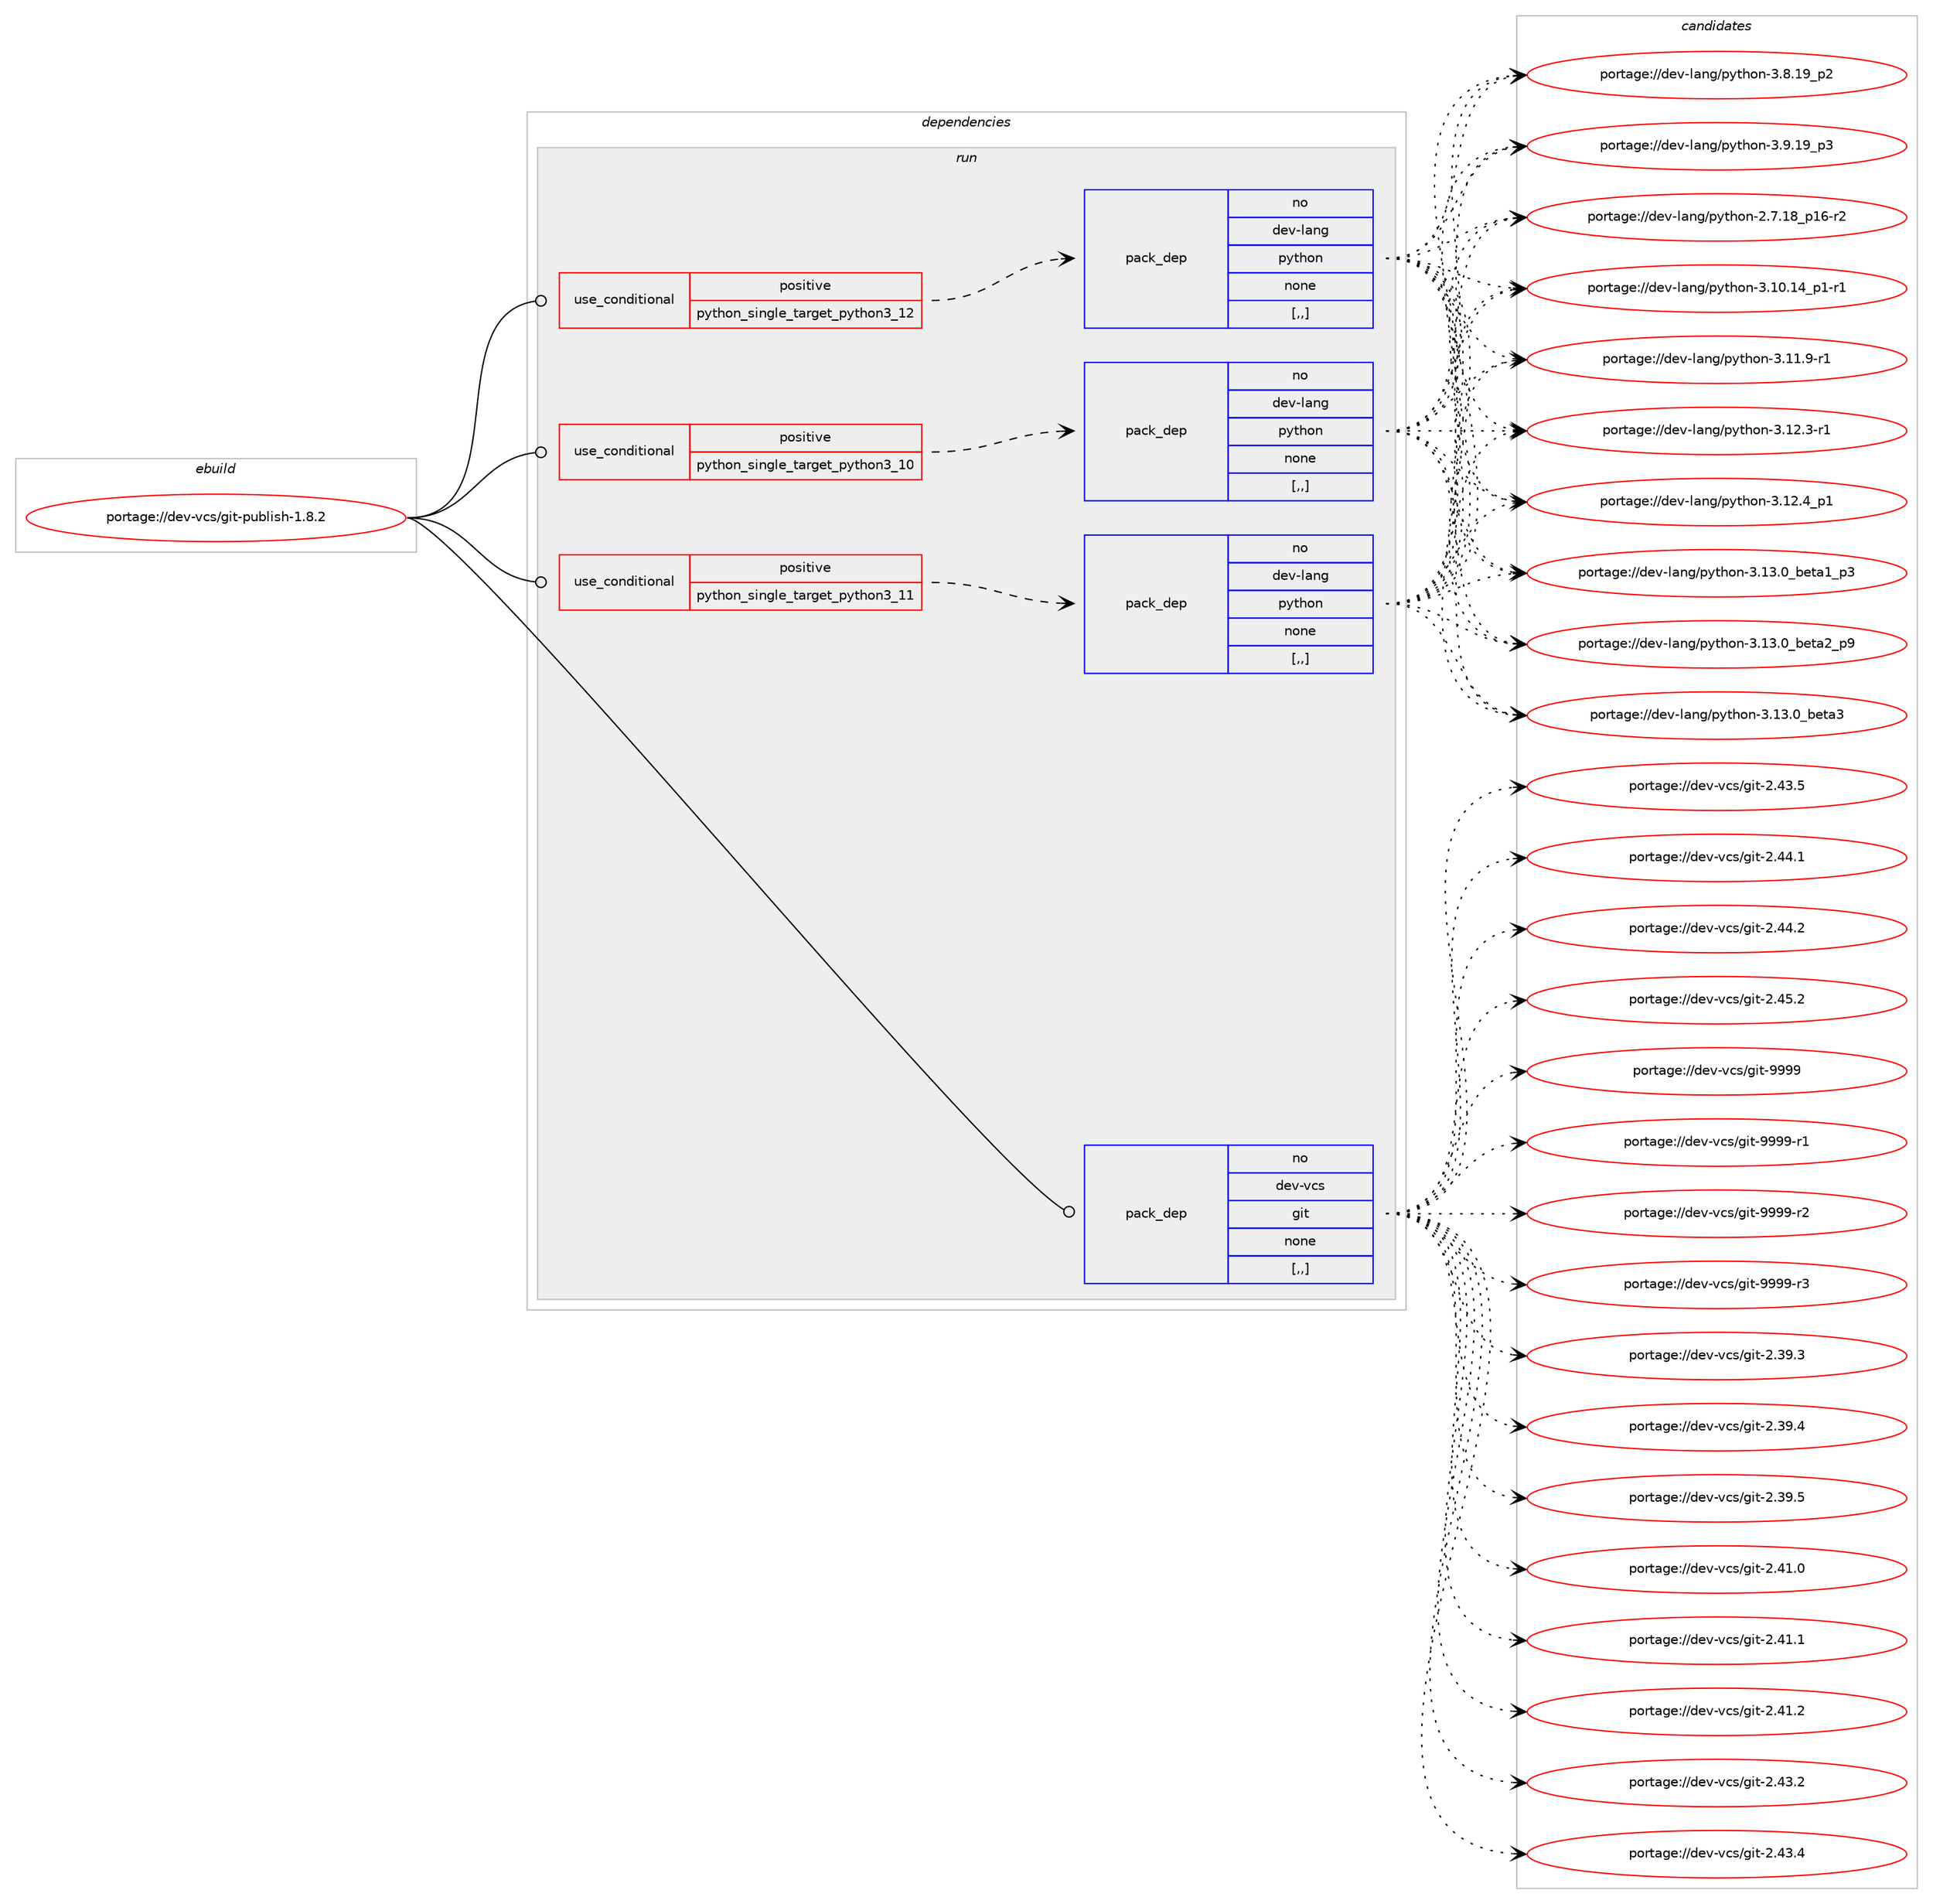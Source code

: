 digraph prolog {

# *************
# Graph options
# *************

newrank=true;
concentrate=true;
compound=true;
graph [rankdir=LR,fontname=Helvetica,fontsize=10,ranksep=1.5];#, ranksep=2.5, nodesep=0.2];
edge  [arrowhead=vee];
node  [fontname=Helvetica,fontsize=10];

# **********
# The ebuild
# **********

subgraph cluster_leftcol {
color=gray;
rank=same;
label=<<i>ebuild</i>>;
id [label="portage://dev-vcs/git-publish-1.8.2", color=red, width=4, href="../dev-vcs/git-publish-1.8.2.svg"];
}

# ****************
# The dependencies
# ****************

subgraph cluster_midcol {
color=gray;
label=<<i>dependencies</i>>;
subgraph cluster_compile {
fillcolor="#eeeeee";
style=filled;
label=<<i>compile</i>>;
}
subgraph cluster_compileandrun {
fillcolor="#eeeeee";
style=filled;
label=<<i>compile and run</i>>;
}
subgraph cluster_run {
fillcolor="#eeeeee";
style=filled;
label=<<i>run</i>>;
subgraph cond61089 {
dependency217969 [label=<<TABLE BORDER="0" CELLBORDER="1" CELLSPACING="0" CELLPADDING="4"><TR><TD ROWSPAN="3" CELLPADDING="10">use_conditional</TD></TR><TR><TD>positive</TD></TR><TR><TD>python_single_target_python3_10</TD></TR></TABLE>>, shape=none, color=red];
subgraph pack155437 {
dependency217970 [label=<<TABLE BORDER="0" CELLBORDER="1" CELLSPACING="0" CELLPADDING="4" WIDTH="220"><TR><TD ROWSPAN="6" CELLPADDING="30">pack_dep</TD></TR><TR><TD WIDTH="110">no</TD></TR><TR><TD>dev-lang</TD></TR><TR><TD>python</TD></TR><TR><TD>none</TD></TR><TR><TD>[,,]</TD></TR></TABLE>>, shape=none, color=blue];
}
dependency217969:e -> dependency217970:w [weight=20,style="dashed",arrowhead="vee"];
}
id:e -> dependency217969:w [weight=20,style="solid",arrowhead="odot"];
subgraph cond61090 {
dependency217971 [label=<<TABLE BORDER="0" CELLBORDER="1" CELLSPACING="0" CELLPADDING="4"><TR><TD ROWSPAN="3" CELLPADDING="10">use_conditional</TD></TR><TR><TD>positive</TD></TR><TR><TD>python_single_target_python3_11</TD></TR></TABLE>>, shape=none, color=red];
subgraph pack155438 {
dependency217972 [label=<<TABLE BORDER="0" CELLBORDER="1" CELLSPACING="0" CELLPADDING="4" WIDTH="220"><TR><TD ROWSPAN="6" CELLPADDING="30">pack_dep</TD></TR><TR><TD WIDTH="110">no</TD></TR><TR><TD>dev-lang</TD></TR><TR><TD>python</TD></TR><TR><TD>none</TD></TR><TR><TD>[,,]</TD></TR></TABLE>>, shape=none, color=blue];
}
dependency217971:e -> dependency217972:w [weight=20,style="dashed",arrowhead="vee"];
}
id:e -> dependency217971:w [weight=20,style="solid",arrowhead="odot"];
subgraph cond61091 {
dependency217973 [label=<<TABLE BORDER="0" CELLBORDER="1" CELLSPACING="0" CELLPADDING="4"><TR><TD ROWSPAN="3" CELLPADDING="10">use_conditional</TD></TR><TR><TD>positive</TD></TR><TR><TD>python_single_target_python3_12</TD></TR></TABLE>>, shape=none, color=red];
subgraph pack155439 {
dependency217974 [label=<<TABLE BORDER="0" CELLBORDER="1" CELLSPACING="0" CELLPADDING="4" WIDTH="220"><TR><TD ROWSPAN="6" CELLPADDING="30">pack_dep</TD></TR><TR><TD WIDTH="110">no</TD></TR><TR><TD>dev-lang</TD></TR><TR><TD>python</TD></TR><TR><TD>none</TD></TR><TR><TD>[,,]</TD></TR></TABLE>>, shape=none, color=blue];
}
dependency217973:e -> dependency217974:w [weight=20,style="dashed",arrowhead="vee"];
}
id:e -> dependency217973:w [weight=20,style="solid",arrowhead="odot"];
subgraph pack155440 {
dependency217975 [label=<<TABLE BORDER="0" CELLBORDER="1" CELLSPACING="0" CELLPADDING="4" WIDTH="220"><TR><TD ROWSPAN="6" CELLPADDING="30">pack_dep</TD></TR><TR><TD WIDTH="110">no</TD></TR><TR><TD>dev-vcs</TD></TR><TR><TD>git</TD></TR><TR><TD>none</TD></TR><TR><TD>[,,]</TD></TR></TABLE>>, shape=none, color=blue];
}
id:e -> dependency217975:w [weight=20,style="solid",arrowhead="odot"];
}
}

# **************
# The candidates
# **************

subgraph cluster_choices {
rank=same;
color=gray;
label=<<i>candidates</i>>;

subgraph choice155437 {
color=black;
nodesep=1;
choice100101118451089711010347112121116104111110455046554649569511249544511450 [label="portage://dev-lang/python-2.7.18_p16-r2", color=red, width=4,href="../dev-lang/python-2.7.18_p16-r2.svg"];
choice100101118451089711010347112121116104111110455146494846495295112494511449 [label="portage://dev-lang/python-3.10.14_p1-r1", color=red, width=4,href="../dev-lang/python-3.10.14_p1-r1.svg"];
choice100101118451089711010347112121116104111110455146494946574511449 [label="portage://dev-lang/python-3.11.9-r1", color=red, width=4,href="../dev-lang/python-3.11.9-r1.svg"];
choice100101118451089711010347112121116104111110455146495046514511449 [label="portage://dev-lang/python-3.12.3-r1", color=red, width=4,href="../dev-lang/python-3.12.3-r1.svg"];
choice100101118451089711010347112121116104111110455146495046529511249 [label="portage://dev-lang/python-3.12.4_p1", color=red, width=4,href="../dev-lang/python-3.12.4_p1.svg"];
choice10010111845108971101034711212111610411111045514649514648959810111697499511251 [label="portage://dev-lang/python-3.13.0_beta1_p3", color=red, width=4,href="../dev-lang/python-3.13.0_beta1_p3.svg"];
choice10010111845108971101034711212111610411111045514649514648959810111697509511257 [label="portage://dev-lang/python-3.13.0_beta2_p9", color=red, width=4,href="../dev-lang/python-3.13.0_beta2_p9.svg"];
choice1001011184510897110103471121211161041111104551464951464895981011169751 [label="portage://dev-lang/python-3.13.0_beta3", color=red, width=4,href="../dev-lang/python-3.13.0_beta3.svg"];
choice100101118451089711010347112121116104111110455146564649579511250 [label="portage://dev-lang/python-3.8.19_p2", color=red, width=4,href="../dev-lang/python-3.8.19_p2.svg"];
choice100101118451089711010347112121116104111110455146574649579511251 [label="portage://dev-lang/python-3.9.19_p3", color=red, width=4,href="../dev-lang/python-3.9.19_p3.svg"];
dependency217970:e -> choice100101118451089711010347112121116104111110455046554649569511249544511450:w [style=dotted,weight="100"];
dependency217970:e -> choice100101118451089711010347112121116104111110455146494846495295112494511449:w [style=dotted,weight="100"];
dependency217970:e -> choice100101118451089711010347112121116104111110455146494946574511449:w [style=dotted,weight="100"];
dependency217970:e -> choice100101118451089711010347112121116104111110455146495046514511449:w [style=dotted,weight="100"];
dependency217970:e -> choice100101118451089711010347112121116104111110455146495046529511249:w [style=dotted,weight="100"];
dependency217970:e -> choice10010111845108971101034711212111610411111045514649514648959810111697499511251:w [style=dotted,weight="100"];
dependency217970:e -> choice10010111845108971101034711212111610411111045514649514648959810111697509511257:w [style=dotted,weight="100"];
dependency217970:e -> choice1001011184510897110103471121211161041111104551464951464895981011169751:w [style=dotted,weight="100"];
dependency217970:e -> choice100101118451089711010347112121116104111110455146564649579511250:w [style=dotted,weight="100"];
dependency217970:e -> choice100101118451089711010347112121116104111110455146574649579511251:w [style=dotted,weight="100"];
}
subgraph choice155438 {
color=black;
nodesep=1;
choice100101118451089711010347112121116104111110455046554649569511249544511450 [label="portage://dev-lang/python-2.7.18_p16-r2", color=red, width=4,href="../dev-lang/python-2.7.18_p16-r2.svg"];
choice100101118451089711010347112121116104111110455146494846495295112494511449 [label="portage://dev-lang/python-3.10.14_p1-r1", color=red, width=4,href="../dev-lang/python-3.10.14_p1-r1.svg"];
choice100101118451089711010347112121116104111110455146494946574511449 [label="portage://dev-lang/python-3.11.9-r1", color=red, width=4,href="../dev-lang/python-3.11.9-r1.svg"];
choice100101118451089711010347112121116104111110455146495046514511449 [label="portage://dev-lang/python-3.12.3-r1", color=red, width=4,href="../dev-lang/python-3.12.3-r1.svg"];
choice100101118451089711010347112121116104111110455146495046529511249 [label="portage://dev-lang/python-3.12.4_p1", color=red, width=4,href="../dev-lang/python-3.12.4_p1.svg"];
choice10010111845108971101034711212111610411111045514649514648959810111697499511251 [label="portage://dev-lang/python-3.13.0_beta1_p3", color=red, width=4,href="../dev-lang/python-3.13.0_beta1_p3.svg"];
choice10010111845108971101034711212111610411111045514649514648959810111697509511257 [label="portage://dev-lang/python-3.13.0_beta2_p9", color=red, width=4,href="../dev-lang/python-3.13.0_beta2_p9.svg"];
choice1001011184510897110103471121211161041111104551464951464895981011169751 [label="portage://dev-lang/python-3.13.0_beta3", color=red, width=4,href="../dev-lang/python-3.13.0_beta3.svg"];
choice100101118451089711010347112121116104111110455146564649579511250 [label="portage://dev-lang/python-3.8.19_p2", color=red, width=4,href="../dev-lang/python-3.8.19_p2.svg"];
choice100101118451089711010347112121116104111110455146574649579511251 [label="portage://dev-lang/python-3.9.19_p3", color=red, width=4,href="../dev-lang/python-3.9.19_p3.svg"];
dependency217972:e -> choice100101118451089711010347112121116104111110455046554649569511249544511450:w [style=dotted,weight="100"];
dependency217972:e -> choice100101118451089711010347112121116104111110455146494846495295112494511449:w [style=dotted,weight="100"];
dependency217972:e -> choice100101118451089711010347112121116104111110455146494946574511449:w [style=dotted,weight="100"];
dependency217972:e -> choice100101118451089711010347112121116104111110455146495046514511449:w [style=dotted,weight="100"];
dependency217972:e -> choice100101118451089711010347112121116104111110455146495046529511249:w [style=dotted,weight="100"];
dependency217972:e -> choice10010111845108971101034711212111610411111045514649514648959810111697499511251:w [style=dotted,weight="100"];
dependency217972:e -> choice10010111845108971101034711212111610411111045514649514648959810111697509511257:w [style=dotted,weight="100"];
dependency217972:e -> choice1001011184510897110103471121211161041111104551464951464895981011169751:w [style=dotted,weight="100"];
dependency217972:e -> choice100101118451089711010347112121116104111110455146564649579511250:w [style=dotted,weight="100"];
dependency217972:e -> choice100101118451089711010347112121116104111110455146574649579511251:w [style=dotted,weight="100"];
}
subgraph choice155439 {
color=black;
nodesep=1;
choice100101118451089711010347112121116104111110455046554649569511249544511450 [label="portage://dev-lang/python-2.7.18_p16-r2", color=red, width=4,href="../dev-lang/python-2.7.18_p16-r2.svg"];
choice100101118451089711010347112121116104111110455146494846495295112494511449 [label="portage://dev-lang/python-3.10.14_p1-r1", color=red, width=4,href="../dev-lang/python-3.10.14_p1-r1.svg"];
choice100101118451089711010347112121116104111110455146494946574511449 [label="portage://dev-lang/python-3.11.9-r1", color=red, width=4,href="../dev-lang/python-3.11.9-r1.svg"];
choice100101118451089711010347112121116104111110455146495046514511449 [label="portage://dev-lang/python-3.12.3-r1", color=red, width=4,href="../dev-lang/python-3.12.3-r1.svg"];
choice100101118451089711010347112121116104111110455146495046529511249 [label="portage://dev-lang/python-3.12.4_p1", color=red, width=4,href="../dev-lang/python-3.12.4_p1.svg"];
choice10010111845108971101034711212111610411111045514649514648959810111697499511251 [label="portage://dev-lang/python-3.13.0_beta1_p3", color=red, width=4,href="../dev-lang/python-3.13.0_beta1_p3.svg"];
choice10010111845108971101034711212111610411111045514649514648959810111697509511257 [label="portage://dev-lang/python-3.13.0_beta2_p9", color=red, width=4,href="../dev-lang/python-3.13.0_beta2_p9.svg"];
choice1001011184510897110103471121211161041111104551464951464895981011169751 [label="portage://dev-lang/python-3.13.0_beta3", color=red, width=4,href="../dev-lang/python-3.13.0_beta3.svg"];
choice100101118451089711010347112121116104111110455146564649579511250 [label="portage://dev-lang/python-3.8.19_p2", color=red, width=4,href="../dev-lang/python-3.8.19_p2.svg"];
choice100101118451089711010347112121116104111110455146574649579511251 [label="portage://dev-lang/python-3.9.19_p3", color=red, width=4,href="../dev-lang/python-3.9.19_p3.svg"];
dependency217974:e -> choice100101118451089711010347112121116104111110455046554649569511249544511450:w [style=dotted,weight="100"];
dependency217974:e -> choice100101118451089711010347112121116104111110455146494846495295112494511449:w [style=dotted,weight="100"];
dependency217974:e -> choice100101118451089711010347112121116104111110455146494946574511449:w [style=dotted,weight="100"];
dependency217974:e -> choice100101118451089711010347112121116104111110455146495046514511449:w [style=dotted,weight="100"];
dependency217974:e -> choice100101118451089711010347112121116104111110455146495046529511249:w [style=dotted,weight="100"];
dependency217974:e -> choice10010111845108971101034711212111610411111045514649514648959810111697499511251:w [style=dotted,weight="100"];
dependency217974:e -> choice10010111845108971101034711212111610411111045514649514648959810111697509511257:w [style=dotted,weight="100"];
dependency217974:e -> choice1001011184510897110103471121211161041111104551464951464895981011169751:w [style=dotted,weight="100"];
dependency217974:e -> choice100101118451089711010347112121116104111110455146564649579511250:w [style=dotted,weight="100"];
dependency217974:e -> choice100101118451089711010347112121116104111110455146574649579511251:w [style=dotted,weight="100"];
}
subgraph choice155440 {
color=black;
nodesep=1;
choice10010111845118991154710310511645504651574651 [label="portage://dev-vcs/git-2.39.3", color=red, width=4,href="../dev-vcs/git-2.39.3.svg"];
choice10010111845118991154710310511645504651574652 [label="portage://dev-vcs/git-2.39.4", color=red, width=4,href="../dev-vcs/git-2.39.4.svg"];
choice10010111845118991154710310511645504651574653 [label="portage://dev-vcs/git-2.39.5", color=red, width=4,href="../dev-vcs/git-2.39.5.svg"];
choice10010111845118991154710310511645504652494648 [label="portage://dev-vcs/git-2.41.0", color=red, width=4,href="../dev-vcs/git-2.41.0.svg"];
choice10010111845118991154710310511645504652494649 [label="portage://dev-vcs/git-2.41.1", color=red, width=4,href="../dev-vcs/git-2.41.1.svg"];
choice10010111845118991154710310511645504652494650 [label="portage://dev-vcs/git-2.41.2", color=red, width=4,href="../dev-vcs/git-2.41.2.svg"];
choice10010111845118991154710310511645504652514650 [label="portage://dev-vcs/git-2.43.2", color=red, width=4,href="../dev-vcs/git-2.43.2.svg"];
choice10010111845118991154710310511645504652514652 [label="portage://dev-vcs/git-2.43.4", color=red, width=4,href="../dev-vcs/git-2.43.4.svg"];
choice10010111845118991154710310511645504652514653 [label="portage://dev-vcs/git-2.43.5", color=red, width=4,href="../dev-vcs/git-2.43.5.svg"];
choice10010111845118991154710310511645504652524649 [label="portage://dev-vcs/git-2.44.1", color=red, width=4,href="../dev-vcs/git-2.44.1.svg"];
choice10010111845118991154710310511645504652524650 [label="portage://dev-vcs/git-2.44.2", color=red, width=4,href="../dev-vcs/git-2.44.2.svg"];
choice10010111845118991154710310511645504652534650 [label="portage://dev-vcs/git-2.45.2", color=red, width=4,href="../dev-vcs/git-2.45.2.svg"];
choice1001011184511899115471031051164557575757 [label="portage://dev-vcs/git-9999", color=red, width=4,href="../dev-vcs/git-9999.svg"];
choice10010111845118991154710310511645575757574511449 [label="portage://dev-vcs/git-9999-r1", color=red, width=4,href="../dev-vcs/git-9999-r1.svg"];
choice10010111845118991154710310511645575757574511450 [label="portage://dev-vcs/git-9999-r2", color=red, width=4,href="../dev-vcs/git-9999-r2.svg"];
choice10010111845118991154710310511645575757574511451 [label="portage://dev-vcs/git-9999-r3", color=red, width=4,href="../dev-vcs/git-9999-r3.svg"];
dependency217975:e -> choice10010111845118991154710310511645504651574651:w [style=dotted,weight="100"];
dependency217975:e -> choice10010111845118991154710310511645504651574652:w [style=dotted,weight="100"];
dependency217975:e -> choice10010111845118991154710310511645504651574653:w [style=dotted,weight="100"];
dependency217975:e -> choice10010111845118991154710310511645504652494648:w [style=dotted,weight="100"];
dependency217975:e -> choice10010111845118991154710310511645504652494649:w [style=dotted,weight="100"];
dependency217975:e -> choice10010111845118991154710310511645504652494650:w [style=dotted,weight="100"];
dependency217975:e -> choice10010111845118991154710310511645504652514650:w [style=dotted,weight="100"];
dependency217975:e -> choice10010111845118991154710310511645504652514652:w [style=dotted,weight="100"];
dependency217975:e -> choice10010111845118991154710310511645504652514653:w [style=dotted,weight="100"];
dependency217975:e -> choice10010111845118991154710310511645504652524649:w [style=dotted,weight="100"];
dependency217975:e -> choice10010111845118991154710310511645504652524650:w [style=dotted,weight="100"];
dependency217975:e -> choice10010111845118991154710310511645504652534650:w [style=dotted,weight="100"];
dependency217975:e -> choice1001011184511899115471031051164557575757:w [style=dotted,weight="100"];
dependency217975:e -> choice10010111845118991154710310511645575757574511449:w [style=dotted,weight="100"];
dependency217975:e -> choice10010111845118991154710310511645575757574511450:w [style=dotted,weight="100"];
dependency217975:e -> choice10010111845118991154710310511645575757574511451:w [style=dotted,weight="100"];
}
}

}
